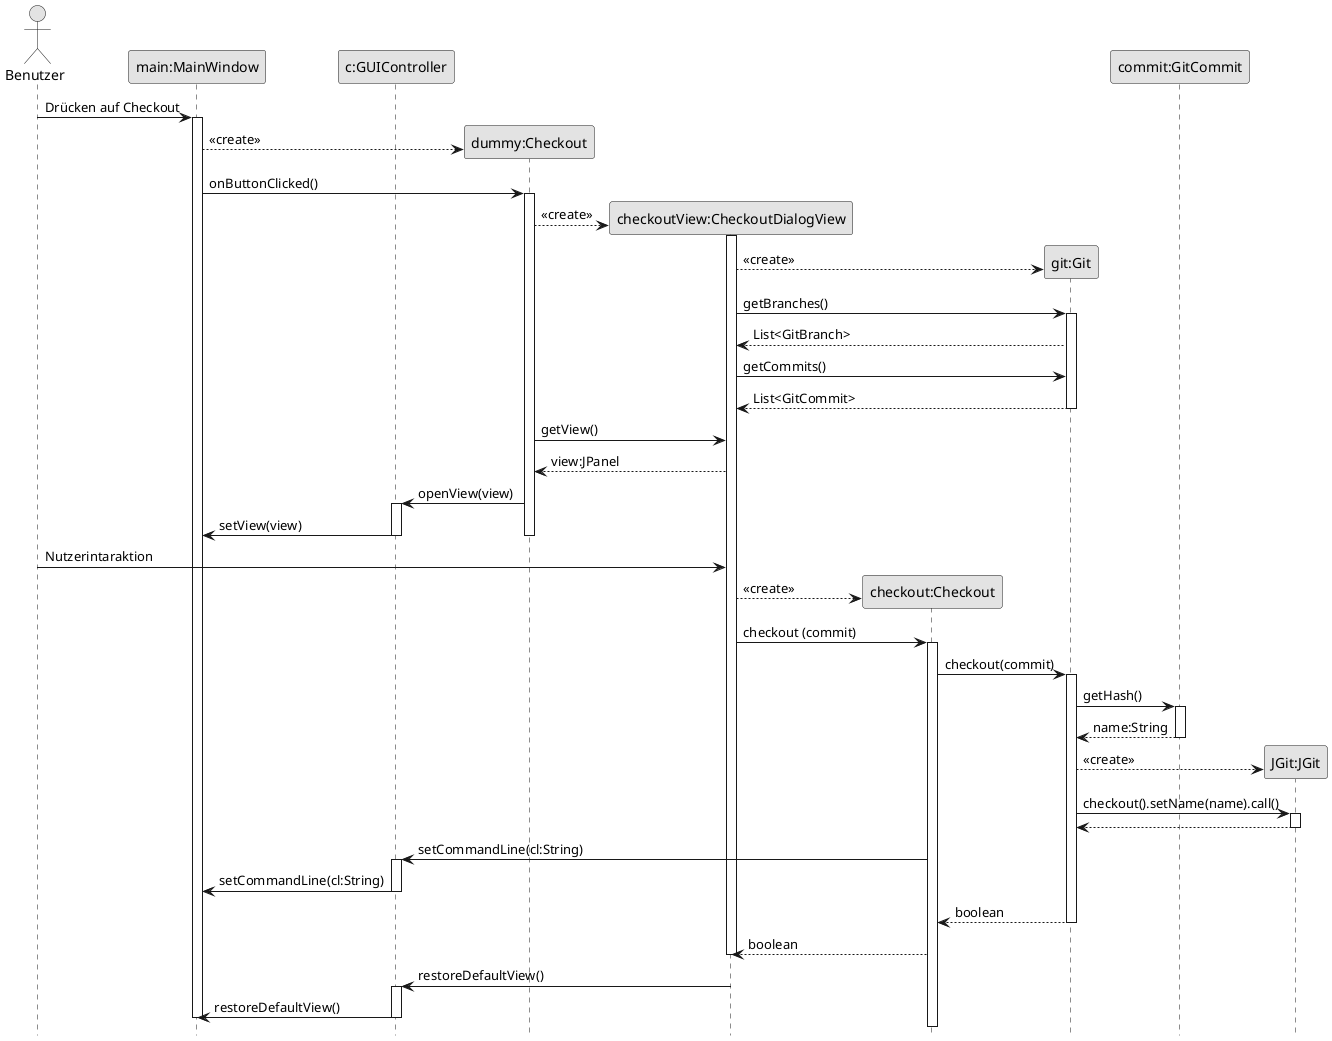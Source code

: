 @startuml
skinparam monochrome true
hide footbox
actor Benutzer as user

participant "main:MainWindow" as main
participant "c:GUIController" as controller
participant "dummy:Checkout" as checkout
participant "checkoutView:CheckoutDialogView" as checkoutView
participant "checkout:Checkout" as checkoutCommand
participant "git:Git" as facade
participant "git:Git" as facade
participant "commit:GitCommit" as commit
participant "JGit:JGit" as JGit

user -> main : Drücken auf Checkout
activate main
create checkout
main --> checkout : <<create>>
main -> checkout : onButtonClicked()
activate checkout
create checkoutView
checkout --> checkoutView :  <<create>>
activate checkoutView

create facade
checkoutView --> facade : <<create>>
checkoutView -> facade : getBranches()
activate facade
facade --> checkoutView : List<GitBranch>
checkoutView -> facade : getCommits()
facade --> checkoutView : List<GitCommit>
deactivate facade

checkout -> checkoutView : getView()
checkoutView --> checkout : view:JPanel

checkout -> controller : openView(view)
activate controller
controller -> main : setView(view)
deactivate controller
deactivate checkout
user -> checkoutView : Nutzerintaraktion

create checkoutCommand
checkoutView --> checkoutCommand : <<create>>

checkoutView ->checkoutCommand : checkout (commit)
activate checkoutCommand
checkoutCommand -> facade : checkout(commit)
activate facade
facade -> commit : getHash()
activate commit
commit --> facade : name:String
deactivate commit
create JGit
facade --> JGit : <<create>>
facade -> JGit : checkout().setName(name).call()
activate JGit
JGit --> facade :
deactivate JGit
checkoutCommand -> controller : setCommandLine(cl:String)
activate controller
controller -> main : setCommandLine(cl:String)
deactivate controller
facade --> checkoutCommand : boolean
deactivate facade
checkoutCommand --> checkoutView : boolean
deactivate checkoutView
checkoutView -> controller : restoreDefaultView()
activate controller
controller -> main : restoreDefaultView()
deactivate controller


deactivate main

@enduml